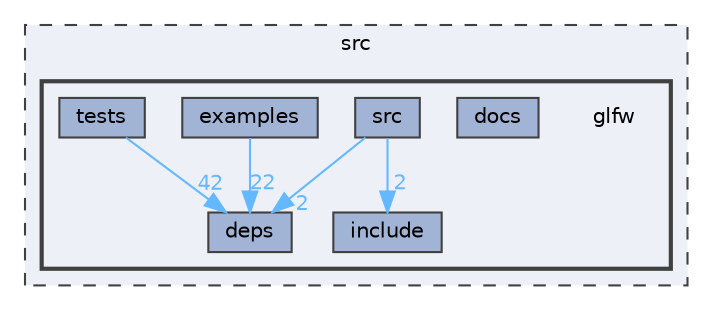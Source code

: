 digraph "src/glfw"
{
 // LATEX_PDF_SIZE
  bgcolor="transparent";
  edge [fontname=Helvetica,fontsize=10,labelfontname=Helvetica,labelfontsize=10];
  node [fontname=Helvetica,fontsize=10,shape=box,height=0.2,width=0.4];
  compound=true
  subgraph clusterdir_68267d1309a1af8e8297ef4c3efbcdba {
    graph [ bgcolor="#edf0f7", pencolor="grey25", label="src", fontname=Helvetica,fontsize=10 style="filled,dashed", URL="dir_68267d1309a1af8e8297ef4c3efbcdba.html",tooltip=""]
  subgraph clusterdir_4f42fb64a2a7ed6ea9e03b9eaacd6206 {
    graph [ bgcolor="#edf0f7", pencolor="grey25", label="", fontname=Helvetica,fontsize=10 style="filled,bold", URL="dir_4f42fb64a2a7ed6ea9e03b9eaacd6206.html",tooltip=""]
    dir_4f42fb64a2a7ed6ea9e03b9eaacd6206 [shape=plaintext, label="glfw"];
  dir_ddbd4614d4d0ae1075f77a1cf0a63a6a [label="deps", fillcolor="#a2b4d6", color="grey25", style="filled", URL="dir_ddbd4614d4d0ae1075f77a1cf0a63a6a.html",tooltip=""];
  dir_3a2e991e257e89504850f9a1ce29bca8 [label="docs", fillcolor="#a2b4d6", color="grey25", style="filled", URL="dir_3a2e991e257e89504850f9a1ce29bca8.html",tooltip=""];
  dir_75fb7722c0e7279a58eff63d09f64060 [label="examples", fillcolor="#a2b4d6", color="grey25", style="filled", URL="dir_75fb7722c0e7279a58eff63d09f64060.html",tooltip=""];
  dir_cd61d7e26bc7eaa755feb1615d471e4a [label="include", fillcolor="#a2b4d6", color="grey25", style="filled", URL="dir_cd61d7e26bc7eaa755feb1615d471e4a.html",tooltip=""];
  dir_aad4184fa7b9e0a3130e76b638bf16a7 [label="src", fillcolor="#a2b4d6", color="grey25", style="filled", URL="dir_aad4184fa7b9e0a3130e76b638bf16a7.html",tooltip=""];
  dir_baf14dc8538f01c59717ed92c0c9d488 [label="tests", fillcolor="#a2b4d6", color="grey25", style="filled", URL="dir_baf14dc8538f01c59717ed92c0c9d488.html",tooltip=""];
  }
  }
  dir_75fb7722c0e7279a58eff63d09f64060->dir_ddbd4614d4d0ae1075f77a1cf0a63a6a [headlabel="22", labeldistance=1.5 headhref="dir_000030_000002.html" href="dir_000030_000002.html" color="steelblue1" fontcolor="steelblue1"];
  dir_aad4184fa7b9e0a3130e76b638bf16a7->dir_cd61d7e26bc7eaa755feb1615d471e4a [headlabel="2", labeldistance=1.5 headhref="dir_000047_000040.html" href="dir_000047_000040.html" color="steelblue1" fontcolor="steelblue1"];
  dir_aad4184fa7b9e0a3130e76b638bf16a7->dir_ddbd4614d4d0ae1075f77a1cf0a63a6a [headlabel="2", labeldistance=1.5 headhref="dir_000047_000002.html" href="dir_000047_000002.html" color="steelblue1" fontcolor="steelblue1"];
  dir_baf14dc8538f01c59717ed92c0c9d488->dir_ddbd4614d4d0ae1075f77a1cf0a63a6a [headlabel="42", labeldistance=1.5 headhref="dir_000048_000002.html" href="dir_000048_000002.html" color="steelblue1" fontcolor="steelblue1"];
}
